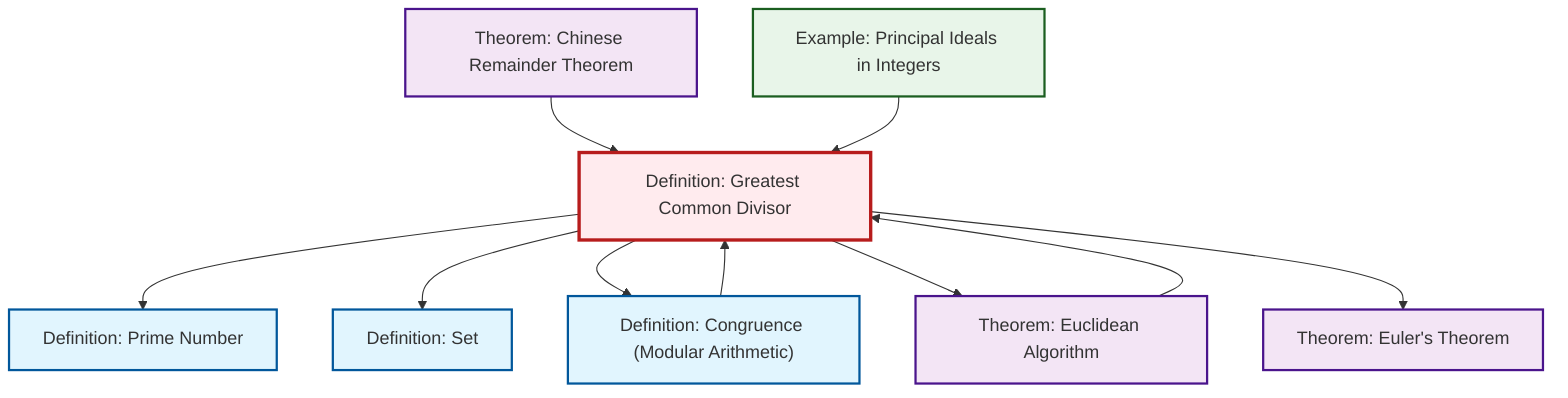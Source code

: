 graph TD
    classDef definition fill:#e1f5fe,stroke:#01579b,stroke-width:2px
    classDef theorem fill:#f3e5f5,stroke:#4a148c,stroke-width:2px
    classDef axiom fill:#fff3e0,stroke:#e65100,stroke-width:2px
    classDef example fill:#e8f5e9,stroke:#1b5e20,stroke-width:2px
    classDef current fill:#ffebee,stroke:#b71c1c,stroke-width:3px
    def-gcd["Definition: Greatest Common Divisor"]:::definition
    thm-euler["Theorem: Euler's Theorem"]:::theorem
    thm-euclidean-algorithm["Theorem: Euclidean Algorithm"]:::theorem
    ex-principal-ideal["Example: Principal Ideals in Integers"]:::example
    def-prime["Definition: Prime Number"]:::definition
    thm-chinese-remainder["Theorem: Chinese Remainder Theorem"]:::theorem
    def-set["Definition: Set"]:::definition
    def-congruence["Definition: Congruence (Modular Arithmetic)"]:::definition
    def-gcd --> def-prime
    thm-chinese-remainder --> def-gcd
    thm-euclidean-algorithm --> def-gcd
    ex-principal-ideal --> def-gcd
    def-gcd --> def-set
    def-congruence --> def-gcd
    def-gcd --> def-congruence
    def-gcd --> thm-euclidean-algorithm
    def-gcd --> thm-euler
    class def-gcd current